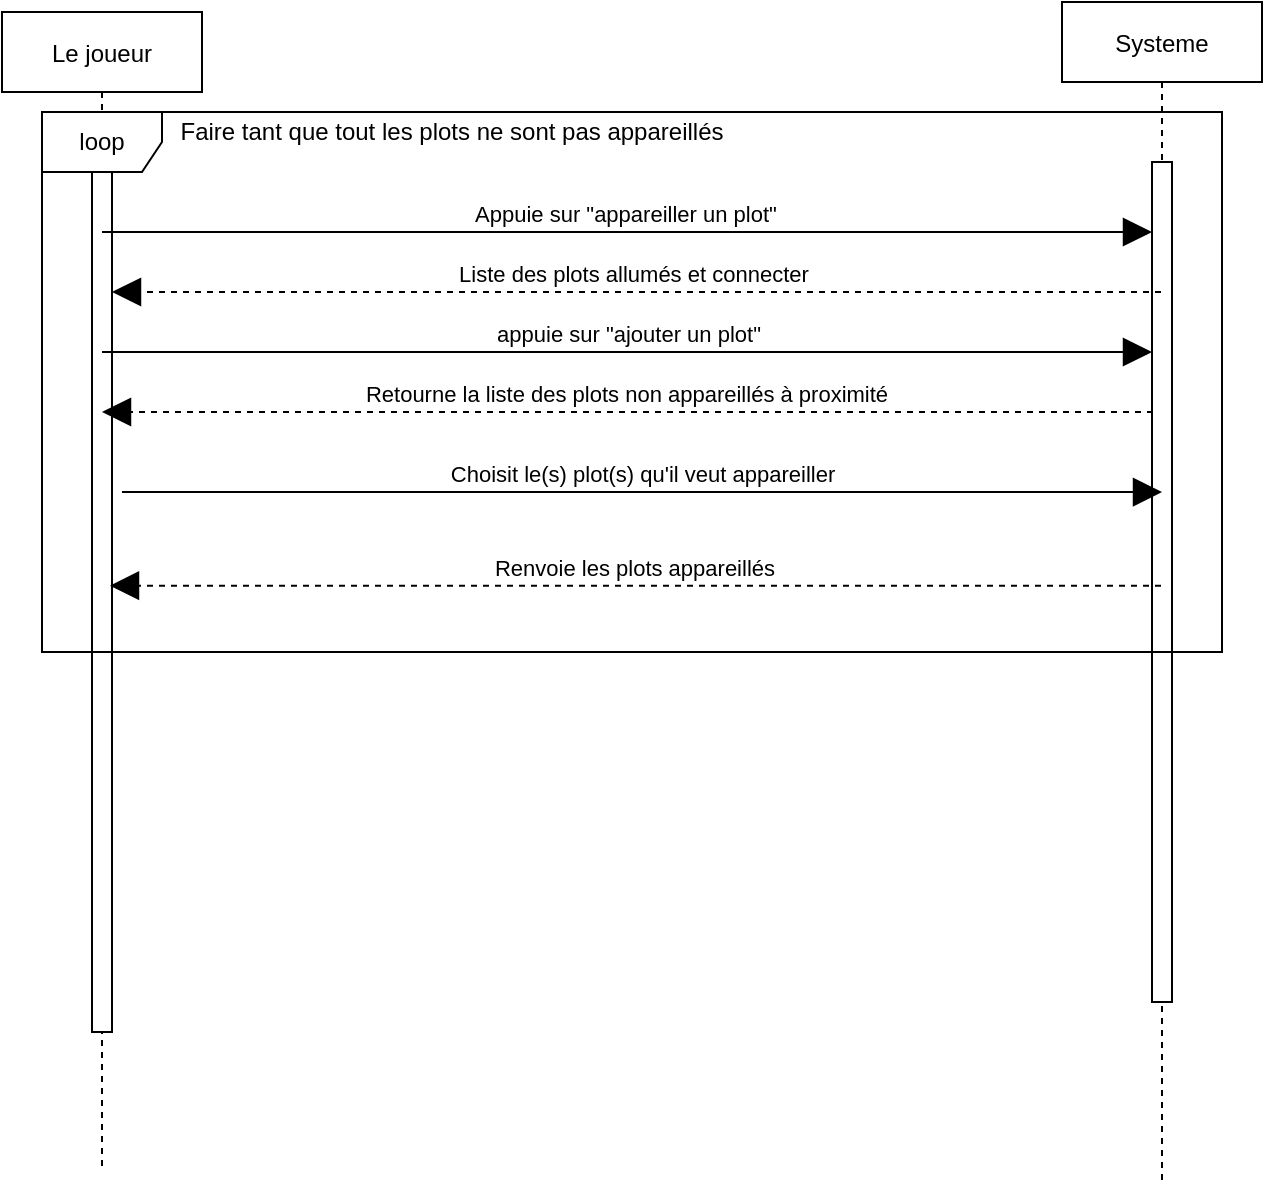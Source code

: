 <mxfile version="13.6.2" type="device"><diagram id="kgpKYQtTHZ0yAKxKKP6v" name="Page-1"><mxGraphModel dx="1185" dy="785" grid="1" gridSize="10" guides="1" tooltips="1" connect="1" arrows="1" fold="1" page="1" pageScale="1" pageWidth="850" pageHeight="1100" math="0" shadow="0"><root><mxCell id="0"/><mxCell id="1" parent="0"/><mxCell id="3nuBFxr9cyL0pnOWT2aG-1" value="Systeme" style="shape=umlLifeline;perimeter=lifelinePerimeter;container=1;collapsible=0;recursiveResize=0;rounded=0;shadow=0;strokeWidth=1;" parent="1" vertex="1"><mxGeometry x="530" y="75" width="100" height="590" as="geometry"/></mxCell><mxCell id="3nuBFxr9cyL0pnOWT2aG-2" value="" style="points=[];perimeter=orthogonalPerimeter;rounded=0;shadow=0;strokeWidth=1;" parent="3nuBFxr9cyL0pnOWT2aG-1" vertex="1"><mxGeometry x="45" y="80" width="10" height="420" as="geometry"/></mxCell><mxCell id="uM35g32n2s8W7UxaSrx4-1" value="Le joueur" style="shape=umlLifeline;perimeter=lifelinePerimeter;container=1;collapsible=0;recursiveResize=0;rounded=0;shadow=0;strokeWidth=1;" parent="1" vertex="1"><mxGeometry y="80" width="100" height="580" as="geometry"/></mxCell><mxCell id="uM35g32n2s8W7UxaSrx4-2" value="" style="points=[];perimeter=orthogonalPerimeter;rounded=0;shadow=0;strokeWidth=1;" parent="uM35g32n2s8W7UxaSrx4-1" vertex="1"><mxGeometry x="45" y="80" width="10" height="430" as="geometry"/></mxCell><mxCell id="uM35g32n2s8W7UxaSrx4-17" value="Appuie sur &quot;appareiller un plot&quot;&amp;nbsp;" style="verticalAlign=bottom;html=1;endArrow=block;endSize=12;edgeStyle=orthogonalEdgeStyle;endFill=1;" parent="1" edge="1" target="3nuBFxr9cyL0pnOWT2aG-2"><mxGeometry relative="1" as="geometry"><mxPoint x="50" y="190" as="sourcePoint"/><mxPoint x="570" y="188" as="targetPoint"/><Array as="points"><mxPoint x="575" y="190"/></Array></mxGeometry></mxCell><mxCell id="uM35g32n2s8W7UxaSrx4-18" value="" style="resizable=0;html=1;align=left;verticalAlign=top;labelBackgroundColor=none;fontSize=10" parent="uM35g32n2s8W7UxaSrx4-17" connectable="0" vertex="1"><mxGeometry x="-1" relative="1" as="geometry"/></mxCell><mxCell id="uM35g32n2s8W7UxaSrx4-19" value="" style="resizable=0;html=1;align=right;verticalAlign=top;labelBackgroundColor=none;fontSize=10" parent="uM35g32n2s8W7UxaSrx4-17" connectable="0" vertex="1"><mxGeometry x="0.9" relative="1" as="geometry"/></mxCell><mxCell id="uM35g32n2s8W7UxaSrx4-20" value="" style="resizable=0;html=1;align=right;verticalAlign=bottom;labelBackgroundColor=none;fontSize=10" parent="uM35g32n2s8W7UxaSrx4-17" connectable="0" vertex="1"><mxGeometry x="0.9" relative="1" as="geometry"/></mxCell><mxCell id="uM35g32n2s8W7UxaSrx4-21" value="Liste des plots allumés et connecter&amp;nbsp;" style="edgeStyle=none;html=1;endArrow=block;endSize=12;dashed=1;verticalAlign=bottom;endFill=1;" parent="1" source="3nuBFxr9cyL0pnOWT2aG-1" target="uM35g32n2s8W7UxaSrx4-2" edge="1"><mxGeometry width="160" relative="1" as="geometry"><mxPoint x="470" y="480" as="sourcePoint"/><mxPoint x="630" y="480" as="targetPoint"/><Array as="points"><mxPoint x="200" y="220"/></Array></mxGeometry></mxCell><mxCell id="uM35g32n2s8W7UxaSrx4-32" value="Choisit le(s) plot(s) qu'il veut appareiller" style="verticalAlign=bottom;html=1;endArrow=block;endSize=12;edgeStyle=orthogonalEdgeStyle;entryX=0.5;entryY=0.393;entryDx=0;entryDy=0;entryPerimeter=0;endFill=1;" parent="1" target="3nuBFxr9cyL0pnOWT2aG-2" edge="1"><mxGeometry relative="1" as="geometry"><mxPoint x="60" y="320" as="sourcePoint"/><mxPoint x="310" y="320" as="targetPoint"/><Array as="points"><mxPoint x="260" y="320"/><mxPoint x="260" y="320"/></Array></mxGeometry></mxCell><mxCell id="uM35g32n2s8W7UxaSrx4-33" value="" style="resizable=0;html=1;align=left;verticalAlign=top;labelBackgroundColor=none;fontSize=10" parent="uM35g32n2s8W7UxaSrx4-32" connectable="0" vertex="1"><mxGeometry x="-1" relative="1" as="geometry"/></mxCell><mxCell id="uM35g32n2s8W7UxaSrx4-34" value="" style="resizable=0;html=1;align=right;verticalAlign=top;labelBackgroundColor=none;fontSize=10" parent="uM35g32n2s8W7UxaSrx4-32" connectable="0" vertex="1"><mxGeometry x="0.9" relative="1" as="geometry"/></mxCell><mxCell id="uM35g32n2s8W7UxaSrx4-35" value="" style="resizable=0;html=1;align=right;verticalAlign=bottom;labelBackgroundColor=none;fontSize=10" parent="uM35g32n2s8W7UxaSrx4-32" connectable="0" vertex="1"><mxGeometry x="0.9" relative="1" as="geometry"/></mxCell><mxCell id="uM35g32n2s8W7UxaSrx4-36" value="Renvoie les plots appareillés" style="edgeStyle=none;html=1;endArrow=block;endSize=12;dashed=1;verticalAlign=bottom;entryX=0.9;entryY=0.481;entryDx=0;entryDy=0;entryPerimeter=0;endFill=1;" parent="1" source="3nuBFxr9cyL0pnOWT2aG-1" target="uM35g32n2s8W7UxaSrx4-2" edge="1"><mxGeometry width="160" relative="1" as="geometry"><mxPoint x="470" y="480" as="sourcePoint"/><mxPoint x="630" y="480" as="targetPoint"/></mxGeometry></mxCell><mxCell id="5BAKP_g9CIh2ncnr7vBR-1" value="loop" style="shape=umlFrame;whiteSpace=wrap;html=1;" vertex="1" parent="1"><mxGeometry x="20" y="130" width="590" height="270" as="geometry"/></mxCell><mxCell id="5BAKP_g9CIh2ncnr7vBR-6" value="appuie sur &quot;ajouter un plot&quot;" style="verticalAlign=bottom;html=1;endArrow=block;endSize=12;edgeStyle=orthogonalEdgeStyle;endFill=1;" edge="1" parent="1"><mxGeometry relative="1" as="geometry"><mxPoint x="50" y="250.0" as="sourcePoint"/><mxPoint x="575" y="250.0" as="targetPoint"/><Array as="points"><mxPoint x="575" y="250"/></Array></mxGeometry></mxCell><mxCell id="5BAKP_g9CIh2ncnr7vBR-7" value="" style="resizable=0;html=1;align=left;verticalAlign=top;labelBackgroundColor=none;fontSize=10" connectable="0" vertex="1" parent="5BAKP_g9CIh2ncnr7vBR-6"><mxGeometry x="-1" relative="1" as="geometry"/></mxCell><mxCell id="5BAKP_g9CIh2ncnr7vBR-8" value="" style="resizable=0;html=1;align=right;verticalAlign=top;labelBackgroundColor=none;fontSize=10" connectable="0" vertex="1" parent="5BAKP_g9CIh2ncnr7vBR-6"><mxGeometry x="0.9" relative="1" as="geometry"/></mxCell><mxCell id="5BAKP_g9CIh2ncnr7vBR-9" value="" style="resizable=0;html=1;align=right;verticalAlign=bottom;labelBackgroundColor=none;fontSize=10" connectable="0" vertex="1" parent="5BAKP_g9CIh2ncnr7vBR-6"><mxGeometry x="0.9" relative="1" as="geometry"/></mxCell><mxCell id="5BAKP_g9CIh2ncnr7vBR-10" value="Retourne la liste des plots non appareillés à proximité" style="edgeStyle=none;html=1;endArrow=block;endSize=12;dashed=1;verticalAlign=bottom;entryX=0.9;entryY=0.481;entryDx=0;entryDy=0;entryPerimeter=0;endFill=1;" edge="1" parent="1"><mxGeometry width="160" relative="1" as="geometry"><mxPoint x="575.5" y="280.0" as="sourcePoint"/><mxPoint x="50" y="280.0" as="targetPoint"/></mxGeometry></mxCell><mxCell id="5BAKP_g9CIh2ncnr7vBR-18" value="Faire tant que tout les plots ne sont pas appareillés" style="text;html=1;strokeColor=none;fillColor=none;align=center;verticalAlign=middle;whiteSpace=wrap;rounded=0;" vertex="1" parent="1"><mxGeometry x="20" y="130" width="410" height="20" as="geometry"/></mxCell></root></mxGraphModel></diagram></mxfile>